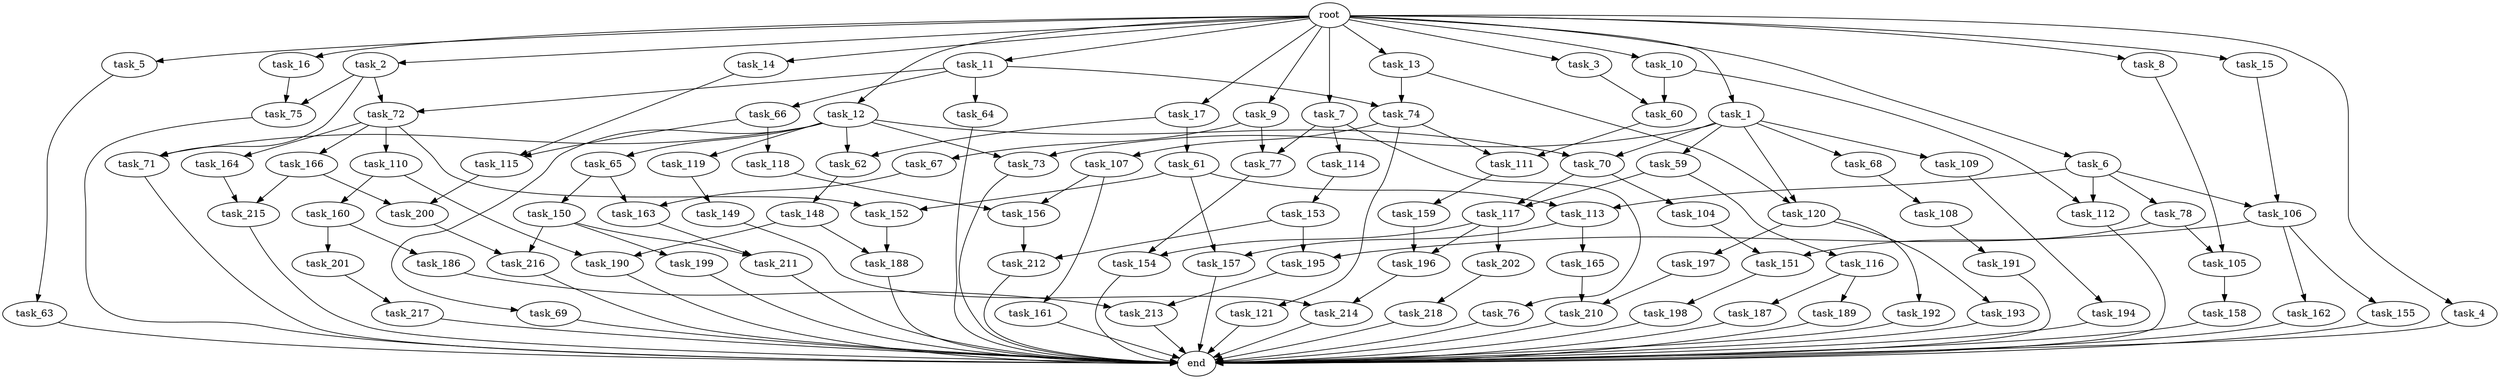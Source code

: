 digraph G {
  task_67 [size="54975581388.800003"];
  task_193 [size="42090679500.800003"];
  task_12 [size="102.400000"];
  task_201 [size="21474836480.000000"];
  task_5 [size="102.400000"];
  task_211 [size="17179869184.000000"];
  task_217 [size="85899345920.000000"];
  task_63 [size="69578470195.199997"];
  task_196 [size="35218731827.200005"];
  task_164 [size="85899345920.000000"];
  task_17 [size="102.400000"];
  task_2 [size="102.400000"];
  task_121 [size="30923764531.200001"];
  task_216 [size="17179869184.000000"];
  task_161 [size="54975581388.800003"];
  task_166 [size="85899345920.000000"];
  task_60 [size="107374182400.000000"];
  task_198 [size="13743895347.200001"];
  task_77 [size="68719476736.000000"];
  task_163 [size="109951162777.600006"];
  task_11 [size="102.400000"];
  task_150 [size="54975581388.800003"];
  task_165 [size="69578470195.199997"];
  task_191 [size="69578470195.199997"];
  task_64 [size="30923764531.200001"];
  task_156 [size="62706522521.600006"];
  task_104 [size="54975581388.800003"];
  end [size="0.000000"];
  root [size="0.000000"];
  task_72 [size="100502234726.400009"];
  task_69 [size="54975581388.800003"];
  task_119 [size="54975581388.800003"];
  task_74 [size="44667659878.400002"];
  task_152 [size="93630287052.800003"];
  task_190 [size="17179869184.000000"];
  task_114 [size="13743895347.200001"];
  task_8 [size="102.400000"];
  task_155 [size="21474836480.000000"];
  task_215 [size="99643241267.200012"];
  task_109 [size="30923764531.200001"];
  task_194 [size="21474836480.000000"];
  task_105 [size="111669149696.000000"];
  task_106 [size="62706522521.600006"];
  task_66 [size="30923764531.200001"];
  task_186 [size="21474836480.000000"];
  task_214 [size="21474836480.000000"];
  task_188 [size="35218731827.200005"];
  task_116 [size="7730941132.800000"];
  task_199 [size="3435973836.800000"];
  task_148 [size="69578470195.199997"];
  task_213 [size="107374182400.000000"];
  task_1 [size="102.400000"];
  task_3 [size="102.400000"];
  task_200 [size="44667659878.400002"];
  task_212 [size="17179869184.000000"];
  task_157 [size="77309411328.000000"];
  task_7 [size="102.400000"];
  task_189 [size="13743895347.200001"];
  task_75 [size="91053306675.200012"];
  task_9 [size="102.400000"];
  task_149 [size="21474836480.000000"];
  task_187 [size="13743895347.200001"];
  task_4 [size="102.400000"];
  task_111 [size="85899345920.000000"];
  task_202 [size="21474836480.000000"];
  task_117 [size="62706522521.600006"];
  task_16 [size="102.400000"];
  task_68 [size="30923764531.200001"];
  task_159 [size="42090679500.800003"];
  task_154 [size="35218731827.200005"];
  task_6 [size="102.400000"];
  task_160 [size="3435973836.800000"];
  task_62 [size="68719476736.000000"];
  task_192 [size="42090679500.800003"];
  task_112 [size="140874927308.800018"];
  task_65 [size="54975581388.800003"];
  task_115 [size="63565515980.800003"];
  task_158 [size="30923764531.200001"];
  task_118 [size="21474836480.000000"];
  task_120 [size="44667659878.400002"];
  task_210 [size="76450417868.800003"];
  task_73 [size="85899345920.000000"];
  task_162 [size="21474836480.000000"];
  task_13 [size="102.400000"];
  task_61 [size="13743895347.200001"];
  task_15 [size="102.400000"];
  task_113 [size="62706522521.600006"];
  task_151 [size="111669149696.000000"];
  task_76 [size="13743895347.200001"];
  task_59 [size="30923764531.200001"];
  task_70 [size="85899345920.000000"];
  task_197 [size="42090679500.800003"];
  task_218 [size="54975581388.800003"];
  task_71 [size="124554051584.000000"];
  task_78 [size="54975581388.800003"];
  task_10 [size="102.400000"];
  task_14 [size="102.400000"];
  task_110 [size="85899345920.000000"];
  task_108 [size="69578470195.199997"];
  task_195 [size="35218731827.200005"];
  task_153 [size="7730941132.800000"];
  task_107 [size="30923764531.200001"];

  task_67 -> task_163 [size="536870912.000000"];
  task_193 -> end [size="1.000000"];
  task_12 -> task_73 [size="536870912.000000"];
  task_12 -> task_65 [size="536870912.000000"];
  task_12 -> task_69 [size="536870912.000000"];
  task_12 -> task_70 [size="536870912.000000"];
  task_12 -> task_119 [size="536870912.000000"];
  task_12 -> task_62 [size="536870912.000000"];
  task_12 -> task_71 [size="536870912.000000"];
  task_201 -> task_217 [size="838860800.000000"];
  task_5 -> task_63 [size="679477248.000000"];
  task_211 -> end [size="1.000000"];
  task_217 -> end [size="1.000000"];
  task_63 -> end [size="1.000000"];
  task_196 -> task_214 [size="75497472.000000"];
  task_164 -> task_215 [size="838860800.000000"];
  task_17 -> task_61 [size="134217728.000000"];
  task_17 -> task_62 [size="134217728.000000"];
  task_2 -> task_75 [size="679477248.000000"];
  task_2 -> task_72 [size="679477248.000000"];
  task_2 -> task_71 [size="679477248.000000"];
  task_121 -> end [size="1.000000"];
  task_216 -> end [size="1.000000"];
  task_161 -> end [size="1.000000"];
  task_166 -> task_215 [size="134217728.000000"];
  task_166 -> task_200 [size="134217728.000000"];
  task_60 -> task_111 [size="536870912.000000"];
  task_198 -> end [size="1.000000"];
  task_77 -> task_154 [size="134217728.000000"];
  task_163 -> task_211 [size="134217728.000000"];
  task_11 -> task_64 [size="301989888.000000"];
  task_11 -> task_66 [size="301989888.000000"];
  task_11 -> task_72 [size="301989888.000000"];
  task_11 -> task_74 [size="301989888.000000"];
  task_150 -> task_199 [size="33554432.000000"];
  task_150 -> task_216 [size="33554432.000000"];
  task_150 -> task_211 [size="33554432.000000"];
  task_165 -> task_210 [size="536870912.000000"];
  task_191 -> end [size="1.000000"];
  task_64 -> end [size="1.000000"];
  task_156 -> task_212 [size="33554432.000000"];
  task_104 -> task_151 [size="679477248.000000"];
  root -> task_7 [size="1.000000"];
  root -> task_8 [size="1.000000"];
  root -> task_12 [size="1.000000"];
  root -> task_4 [size="1.000000"];
  root -> task_1 [size="1.000000"];
  root -> task_3 [size="1.000000"];
  root -> task_16 [size="1.000000"];
  root -> task_5 [size="1.000000"];
  root -> task_10 [size="1.000000"];
  root -> task_6 [size="1.000000"];
  root -> task_17 [size="1.000000"];
  root -> task_9 [size="1.000000"];
  root -> task_11 [size="1.000000"];
  root -> task_2 [size="1.000000"];
  root -> task_13 [size="1.000000"];
  root -> task_14 [size="1.000000"];
  root -> task_15 [size="1.000000"];
  task_72 -> task_110 [size="838860800.000000"];
  task_72 -> task_152 [size="838860800.000000"];
  task_72 -> task_164 [size="838860800.000000"];
  task_72 -> task_166 [size="838860800.000000"];
  task_69 -> end [size="1.000000"];
  task_119 -> task_149 [size="209715200.000000"];
  task_74 -> task_111 [size="301989888.000000"];
  task_74 -> task_121 [size="301989888.000000"];
  task_74 -> task_107 [size="301989888.000000"];
  task_152 -> task_188 [size="209715200.000000"];
  task_190 -> end [size="1.000000"];
  task_114 -> task_153 [size="75497472.000000"];
  task_8 -> task_105 [size="679477248.000000"];
  task_155 -> end [size="1.000000"];
  task_215 -> end [size="1.000000"];
  task_109 -> task_194 [size="209715200.000000"];
  task_194 -> end [size="1.000000"];
  task_105 -> task_158 [size="301989888.000000"];
  task_106 -> task_195 [size="209715200.000000"];
  task_106 -> task_155 [size="209715200.000000"];
  task_106 -> task_162 [size="209715200.000000"];
  task_66 -> task_118 [size="209715200.000000"];
  task_66 -> task_115 [size="209715200.000000"];
  task_186 -> task_213 [size="209715200.000000"];
  task_214 -> end [size="1.000000"];
  task_188 -> end [size="1.000000"];
  task_116 -> task_187 [size="134217728.000000"];
  task_116 -> task_189 [size="134217728.000000"];
  task_199 -> end [size="1.000000"];
  task_148 -> task_190 [size="134217728.000000"];
  task_148 -> task_188 [size="134217728.000000"];
  task_213 -> end [size="1.000000"];
  task_1 -> task_59 [size="301989888.000000"];
  task_1 -> task_73 [size="301989888.000000"];
  task_1 -> task_68 [size="301989888.000000"];
  task_1 -> task_109 [size="301989888.000000"];
  task_1 -> task_120 [size="301989888.000000"];
  task_1 -> task_70 [size="301989888.000000"];
  task_3 -> task_60 [size="209715200.000000"];
  task_200 -> task_216 [size="134217728.000000"];
  task_212 -> end [size="1.000000"];
  task_157 -> end [size="1.000000"];
  task_7 -> task_76 [size="134217728.000000"];
  task_7 -> task_114 [size="134217728.000000"];
  task_7 -> task_77 [size="134217728.000000"];
  task_189 -> end [size="1.000000"];
  task_75 -> end [size="1.000000"];
  task_9 -> task_67 [size="536870912.000000"];
  task_9 -> task_77 [size="536870912.000000"];
  task_149 -> task_214 [size="134217728.000000"];
  task_187 -> end [size="1.000000"];
  task_4 -> end [size="1.000000"];
  task_111 -> task_159 [size="411041792.000000"];
  task_202 -> task_218 [size="536870912.000000"];
  task_117 -> task_154 [size="209715200.000000"];
  task_117 -> task_196 [size="209715200.000000"];
  task_117 -> task_202 [size="209715200.000000"];
  task_16 -> task_75 [size="209715200.000000"];
  task_68 -> task_108 [size="679477248.000000"];
  task_159 -> task_196 [size="134217728.000000"];
  task_154 -> end [size="1.000000"];
  task_6 -> task_112 [size="536870912.000000"];
  task_6 -> task_106 [size="536870912.000000"];
  task_6 -> task_78 [size="536870912.000000"];
  task_6 -> task_113 [size="536870912.000000"];
  task_160 -> task_201 [size="209715200.000000"];
  task_160 -> task_186 [size="209715200.000000"];
  task_62 -> task_148 [size="679477248.000000"];
  task_192 -> end [size="1.000000"];
  task_112 -> end [size="1.000000"];
  task_65 -> task_150 [size="536870912.000000"];
  task_65 -> task_163 [size="536870912.000000"];
  task_115 -> task_200 [size="301989888.000000"];
  task_158 -> end [size="1.000000"];
  task_118 -> task_156 [size="75497472.000000"];
  task_120 -> task_193 [size="411041792.000000"];
  task_120 -> task_192 [size="411041792.000000"];
  task_120 -> task_197 [size="411041792.000000"];
  task_210 -> end [size="1.000000"];
  task_73 -> end [size="1.000000"];
  task_162 -> end [size="1.000000"];
  task_13 -> task_120 [size="134217728.000000"];
  task_13 -> task_74 [size="134217728.000000"];
  task_61 -> task_152 [size="75497472.000000"];
  task_61 -> task_113 [size="75497472.000000"];
  task_61 -> task_157 [size="75497472.000000"];
  task_15 -> task_106 [size="75497472.000000"];
  task_113 -> task_157 [size="679477248.000000"];
  task_113 -> task_165 [size="679477248.000000"];
  task_151 -> task_198 [size="134217728.000000"];
  task_76 -> end [size="1.000000"];
  task_59 -> task_116 [size="75497472.000000"];
  task_59 -> task_117 [size="75497472.000000"];
  task_70 -> task_104 [size="536870912.000000"];
  task_70 -> task_117 [size="536870912.000000"];
  task_197 -> task_210 [size="209715200.000000"];
  task_218 -> end [size="1.000000"];
  task_71 -> end [size="1.000000"];
  task_78 -> task_105 [size="411041792.000000"];
  task_78 -> task_151 [size="411041792.000000"];
  task_10 -> task_112 [size="838860800.000000"];
  task_10 -> task_60 [size="838860800.000000"];
  task_14 -> task_115 [size="411041792.000000"];
  task_110 -> task_160 [size="33554432.000000"];
  task_110 -> task_190 [size="33554432.000000"];
  task_108 -> task_191 [size="679477248.000000"];
  task_195 -> task_213 [size="838860800.000000"];
  task_153 -> task_195 [size="134217728.000000"];
  task_153 -> task_212 [size="134217728.000000"];
  task_107 -> task_156 [size="536870912.000000"];
  task_107 -> task_161 [size="536870912.000000"];
}
